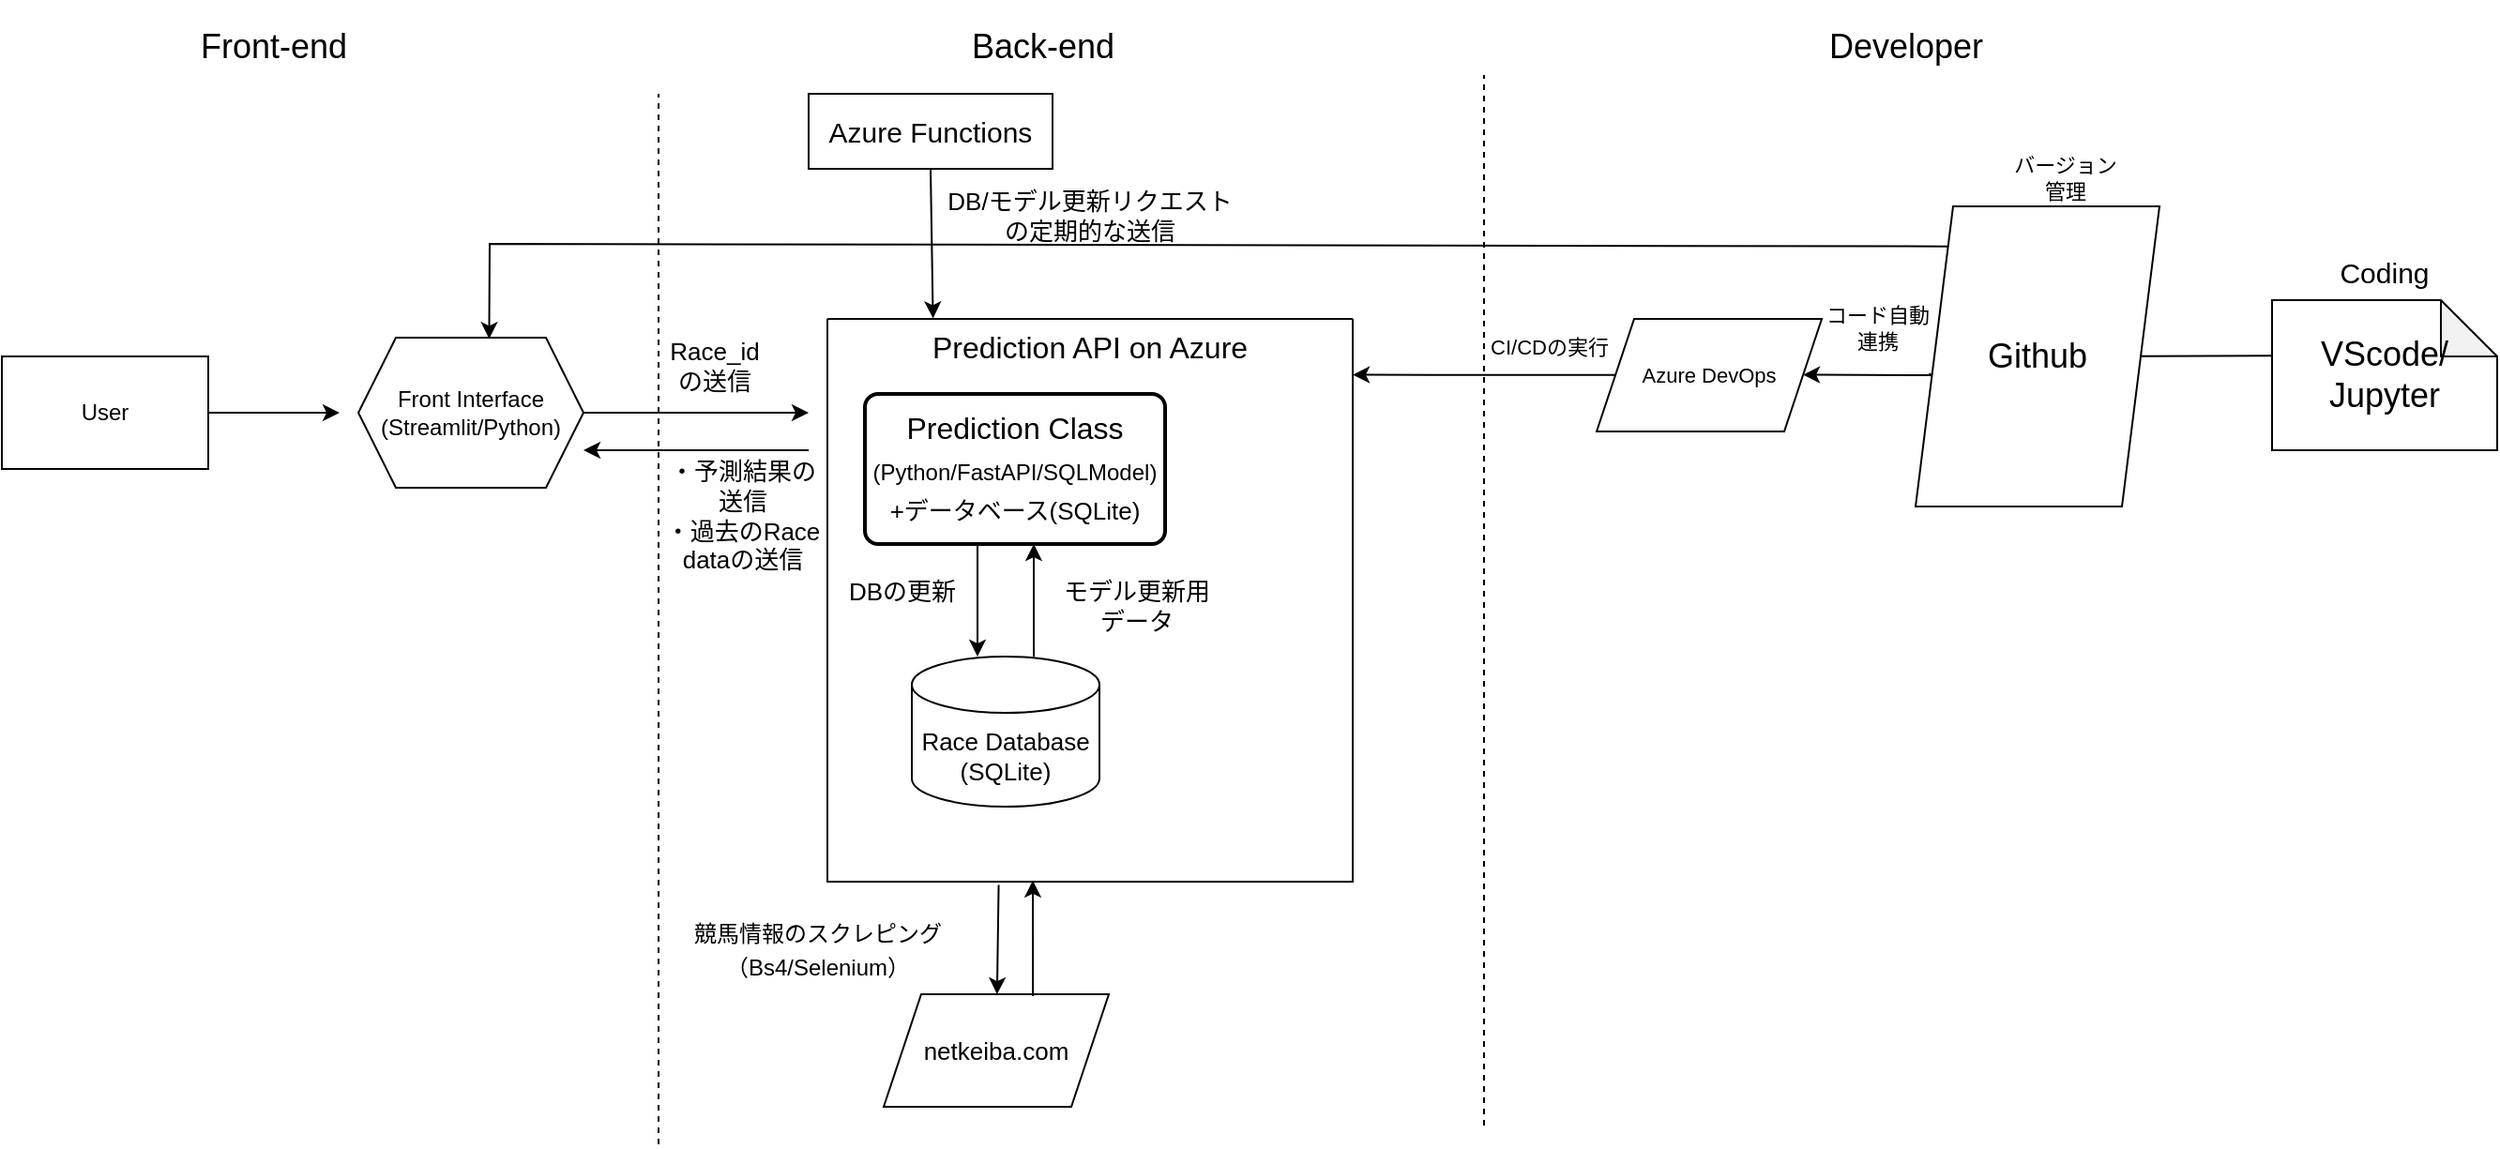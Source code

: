 <mxfile version="16.1.0" type="google"><diagram id="eX03HBy8XAgtjRiYPVCi" name="Page-1"><mxGraphModel dx="1298" dy="1834" grid="1" gridSize="10" guides="1" tooltips="1" connect="1" arrows="1" fold="1" page="1" pageScale="1" pageWidth="850" pageHeight="1100" math="0" shadow="0"><root><mxCell id="0"/><mxCell id="1" parent="0"/><mxCell id="Aem0h6yeLFlin7ymV8Vo-3" value="" style="edgeStyle=orthogonalEdgeStyle;rounded=0;orthogonalLoop=1;jettySize=auto;html=1;" edge="1" parent="1" source="Aem0h6yeLFlin7ymV8Vo-1"><mxGeometry relative="1" as="geometry"><mxPoint x="230" y="180" as="targetPoint"/></mxGeometry></mxCell><mxCell id="Aem0h6yeLFlin7ymV8Vo-1" value="User" style="rounded=0;whiteSpace=wrap;html=1;" vertex="1" parent="1"><mxGeometry x="50" y="150" width="110" height="60" as="geometry"/></mxCell><mxCell id="Aem0h6yeLFlin7ymV8Vo-4" value="Front Interface&lt;br&gt;(Streamlit/Python)" style="shape=hexagon;perimeter=hexagonPerimeter2;whiteSpace=wrap;html=1;fixedSize=1;" vertex="1" parent="1"><mxGeometry x="240" y="140" width="120" height="80" as="geometry"/></mxCell><mxCell id="Aem0h6yeLFlin7ymV8Vo-6" value="" style="endArrow=none;dashed=1;html=1;rounded=0;" edge="1" parent="1"><mxGeometry width="50" height="50" relative="1" as="geometry"><mxPoint x="400" y="570" as="sourcePoint"/><mxPoint x="400" y="10" as="targetPoint"/></mxGeometry></mxCell><mxCell id="Aem0h6yeLFlin7ymV8Vo-7" value="Front-end" style="text;html=1;strokeColor=none;fillColor=none;align=center;verticalAlign=middle;whiteSpace=wrap;rounded=0;fontSize=18;" vertex="1" parent="1"><mxGeometry x="150" y="-40" width="90" height="50" as="geometry"/></mxCell><mxCell id="Aem0h6yeLFlin7ymV8Vo-9" value="" style="endArrow=classic;html=1;rounded=0;fontSize=13;exitX=1;exitY=0.5;exitDx=0;exitDy=0;" edge="1" parent="1" source="Aem0h6yeLFlin7ymV8Vo-4"><mxGeometry width="50" height="50" relative="1" as="geometry"><mxPoint x="400" y="300" as="sourcePoint"/><mxPoint x="480" y="180" as="targetPoint"/></mxGeometry></mxCell><mxCell id="Aem0h6yeLFlin7ymV8Vo-10" value="Race_idの送信" style="text;html=1;strokeColor=none;fillColor=none;align=center;verticalAlign=middle;whiteSpace=wrap;rounded=0;fontSize=13;" vertex="1" parent="1"><mxGeometry x="400" y="140" width="60" height="30" as="geometry"/></mxCell><mxCell id="Aem0h6yeLFlin7ymV8Vo-11" value="" style="endArrow=classic;html=1;rounded=0;fontSize=13;" edge="1" parent="1"><mxGeometry width="50" height="50" relative="1" as="geometry"><mxPoint x="480" y="200" as="sourcePoint"/><mxPoint x="360" y="200" as="targetPoint"/></mxGeometry></mxCell><mxCell id="Aem0h6yeLFlin7ymV8Vo-12" value="・予測結果の送信&lt;br&gt;・過去のRace dataの送信" style="text;html=1;strokeColor=none;fillColor=none;align=center;verticalAlign=middle;whiteSpace=wrap;rounded=0;fontSize=13;" vertex="1" parent="1"><mxGeometry x="400" y="210" width="90" height="50" as="geometry"/></mxCell><mxCell id="Aem0h6yeLFlin7ymV8Vo-13" value="" style="swimlane;startSize=0;fontSize=13;" vertex="1" parent="1"><mxGeometry x="490" y="130" width="280" height="300" as="geometry"/></mxCell><mxCell id="Aem0h6yeLFlin7ymV8Vo-8" value="&lt;font style=&quot;font-size: 13px&quot;&gt;&lt;font style=&quot;font-size: 16px&quot;&gt;P&lt;/font&gt;&lt;span style=&quot;font-size: 16px&quot;&gt;rediction Class&lt;br&gt;&lt;/span&gt;&lt;font style=&quot;font-size: 12px&quot;&gt;(Python/FastAPI/SQLModel)&lt;/font&gt;&lt;br&gt;&lt;span&gt;+データベース(SQLite)&lt;/span&gt;&lt;br&gt;&lt;/font&gt;" style="rounded=1;whiteSpace=wrap;html=1;absoluteArcSize=1;arcSize=14;strokeWidth=2;fontSize=18;" vertex="1" parent="Aem0h6yeLFlin7ymV8Vo-13"><mxGeometry x="20" y="40" width="160" height="80" as="geometry"/></mxCell><mxCell id="Aem0h6yeLFlin7ymV8Vo-15" value="" style="edgeStyle=orthogonalEdgeStyle;rounded=0;orthogonalLoop=1;jettySize=auto;html=1;fontSize=13;" edge="1" parent="Aem0h6yeLFlin7ymV8Vo-13" source="Aem0h6yeLFlin7ymV8Vo-14" target="Aem0h6yeLFlin7ymV8Vo-8"><mxGeometry relative="1" as="geometry"><Array as="points"><mxPoint x="110" y="150"/><mxPoint x="110" y="150"/></Array></mxGeometry></mxCell><mxCell id="Aem0h6yeLFlin7ymV8Vo-14" value="Race Database&lt;br&gt;(SQLite)" style="shape=cylinder3;whiteSpace=wrap;html=1;boundedLbl=1;backgroundOutline=1;size=15;fontSize=13;" vertex="1" parent="Aem0h6yeLFlin7ymV8Vo-13"><mxGeometry x="45" y="180" width="100" height="80" as="geometry"/></mxCell><mxCell id="Aem0h6yeLFlin7ymV8Vo-17" value="モデル更新用データ" style="text;html=1;strokeColor=none;fillColor=none;align=center;verticalAlign=middle;whiteSpace=wrap;rounded=0;fontSize=13;" vertex="1" parent="Aem0h6yeLFlin7ymV8Vo-13"><mxGeometry x="120" y="135" width="90" height="35" as="geometry"/></mxCell><mxCell id="Aem0h6yeLFlin7ymV8Vo-21" value="" style="endArrow=classic;html=1;rounded=0;fontSize=13;entryX=0.35;entryY=0;entryDx=0;entryDy=0;entryPerimeter=0;" edge="1" parent="Aem0h6yeLFlin7ymV8Vo-13" target="Aem0h6yeLFlin7ymV8Vo-14"><mxGeometry width="50" height="50" relative="1" as="geometry"><mxPoint x="80" y="120" as="sourcePoint"/><mxPoint x="80" y="170" as="targetPoint"/></mxGeometry></mxCell><mxCell id="Aem0h6yeLFlin7ymV8Vo-16" value="DBの更新" style="text;html=1;strokeColor=none;fillColor=none;align=center;verticalAlign=middle;whiteSpace=wrap;rounded=0;fontSize=13;" vertex="1" parent="Aem0h6yeLFlin7ymV8Vo-13"><mxGeometry x="10" y="130" width="60" height="30" as="geometry"/></mxCell><mxCell id="Aem0h6yeLFlin7ymV8Vo-22" value="&lt;font style=&quot;font-size: 16px&quot;&gt;Prediction API on Azure&lt;/font&gt;" style="text;html=1;strokeColor=none;fillColor=none;align=center;verticalAlign=middle;whiteSpace=wrap;rounded=0;fontSize=13;" vertex="1" parent="Aem0h6yeLFlin7ymV8Vo-13"><mxGeometry x="50" width="180" height="30" as="geometry"/></mxCell><mxCell id="Aem0h6yeLFlin7ymV8Vo-23" value="&lt;font style=&quot;font-size: 15px&quot;&gt;Azure Functions&lt;/font&gt;" style="rounded=0;whiteSpace=wrap;html=1;fontSize=16;" vertex="1" parent="1"><mxGeometry x="480" y="10" width="130" height="40" as="geometry"/></mxCell><mxCell id="Aem0h6yeLFlin7ymV8Vo-24" value="" style="endArrow=classic;html=1;rounded=0;fontSize=15;exitX=0.5;exitY=1;exitDx=0;exitDy=0;entryX=0.035;entryY=-0.01;entryDx=0;entryDy=0;entryPerimeter=0;" edge="1" parent="1" source="Aem0h6yeLFlin7ymV8Vo-23" target="Aem0h6yeLFlin7ymV8Vo-22"><mxGeometry width="50" height="50" relative="1" as="geometry"><mxPoint x="539.5" y="60" as="sourcePoint"/><mxPoint x="545" y="120" as="targetPoint"/></mxGeometry></mxCell><mxCell id="Aem0h6yeLFlin7ymV8Vo-25" value="&lt;font style=&quot;font-size: 12px&quot;&gt;競馬情報のスクレピング&lt;br&gt;（Bs4/Selenium）&lt;br&gt;&lt;/font&gt;" style="text;html=1;strokeColor=none;fillColor=none;align=center;verticalAlign=middle;whiteSpace=wrap;rounded=0;fontSize=15;" vertex="1" parent="1"><mxGeometry x="390" y="450" width="190" height="30" as="geometry"/></mxCell><mxCell id="Aem0h6yeLFlin7ymV8Vo-26" value="DB/モデル更新リクエストの定期的な送信" style="text;html=1;strokeColor=none;fillColor=none;align=center;verticalAlign=middle;whiteSpace=wrap;rounded=0;fontSize=13;" vertex="1" parent="1"><mxGeometry x="550" y="60" width="160" height="30" as="geometry"/></mxCell><mxCell id="Aem0h6yeLFlin7ymV8Vo-32" value="netkeiba.com" style="shape=parallelogram;perimeter=parallelogramPerimeter;whiteSpace=wrap;html=1;fixedSize=1;fontSize=13;" vertex="1" parent="1"><mxGeometry x="520" y="490" width="120" height="60" as="geometry"/></mxCell><mxCell id="Aem0h6yeLFlin7ymV8Vo-33" value="" style="endArrow=classic;html=1;rounded=0;fontSize=15;exitX=0.326;exitY=1.006;exitDx=0;exitDy=0;exitPerimeter=0;" edge="1" parent="1" source="Aem0h6yeLFlin7ymV8Vo-13" target="Aem0h6yeLFlin7ymV8Vo-32"><mxGeometry width="50" height="50" relative="1" as="geometry"><mxPoint x="770" y="200" as="sourcePoint"/><mxPoint x="730" y="150" as="targetPoint"/></mxGeometry></mxCell><mxCell id="Aem0h6yeLFlin7ymV8Vo-40" value="" style="endArrow=classic;html=1;rounded=0;fontSize=15;exitX=0.663;exitY=0.017;exitDx=0;exitDy=0;exitPerimeter=0;entryX=0.391;entryY=0.998;entryDx=0;entryDy=0;entryPerimeter=0;" edge="1" parent="1" source="Aem0h6yeLFlin7ymV8Vo-32" target="Aem0h6yeLFlin7ymV8Vo-13"><mxGeometry width="50" height="50" relative="1" as="geometry"><mxPoint x="591.28" y="441.8" as="sourcePoint"/><mxPoint x="640" y="460" as="targetPoint"/></mxGeometry></mxCell><mxCell id="Aem0h6yeLFlin7ymV8Vo-41" value="&lt;font style=&quot;font-size: 18px&quot;&gt;Back-end&lt;/font&gt;" style="text;html=1;strokeColor=none;fillColor=none;align=center;verticalAlign=middle;whiteSpace=wrap;rounded=0;fontSize=12;" vertex="1" parent="1"><mxGeometry x="540" y="-30" width="130" height="30" as="geometry"/></mxCell><mxCell id="Aem0h6yeLFlin7ymV8Vo-42" value="" style="endArrow=none;dashed=1;html=1;rounded=0;" edge="1" parent="1"><mxGeometry width="50" height="50" relative="1" as="geometry"><mxPoint x="840" y="560" as="sourcePoint"/><mxPoint x="840" as="targetPoint"/></mxGeometry></mxCell><mxCell id="Aem0h6yeLFlin7ymV8Vo-43" value="&lt;span style=&quot;font-size: 18px&quot;&gt;Developer&lt;br&gt;&lt;/span&gt;" style="text;html=1;strokeColor=none;fillColor=none;align=center;verticalAlign=middle;whiteSpace=wrap;rounded=0;fontSize=12;" vertex="1" parent="1"><mxGeometry x="1000" y="-30" width="130" height="30" as="geometry"/></mxCell><mxCell id="Aem0h6yeLFlin7ymV8Vo-47" value="VScode/&lt;br&gt;Jupyter" style="shape=note;whiteSpace=wrap;html=1;backgroundOutline=1;darkOpacity=0.05;fontSize=18;" vertex="1" parent="1"><mxGeometry x="1260" y="120" width="120" height="80" as="geometry"/></mxCell><mxCell id="Aem0h6yeLFlin7ymV8Vo-51" value="&lt;font style=&quot;font-size: 15px&quot;&gt;Coding&lt;/font&gt;" style="text;html=1;strokeColor=none;fillColor=none;align=center;verticalAlign=middle;whiteSpace=wrap;rounded=0;fontSize=18;" vertex="1" parent="1"><mxGeometry x="1290" y="90" width="60" height="30" as="geometry"/></mxCell><mxCell id="Aem0h6yeLFlin7ymV8Vo-52" value="バージョン管理" style="text;html=1;strokeColor=none;fillColor=none;align=center;verticalAlign=middle;whiteSpace=wrap;rounded=0;fontSize=11;" vertex="1" parent="1"><mxGeometry x="1120" y="40" width="60" height="30" as="geometry"/></mxCell><mxCell id="Aem0h6yeLFlin7ymV8Vo-53" value="Azure DevOps" style="shape=parallelogram;perimeter=parallelogramPerimeter;whiteSpace=wrap;html=1;fixedSize=1;fontSize=11;" vertex="1" parent="1"><mxGeometry x="900" y="130" width="120" height="60" as="geometry"/></mxCell><mxCell id="Aem0h6yeLFlin7ymV8Vo-57" value="" style="endArrow=classic;html=1;rounded=0;fontSize=18;exitX=0.058;exitY=0.556;exitDx=0;exitDy=0;exitPerimeter=0;" edge="1" parent="1" source="Aem0h6yeLFlin7ymV8Vo-49"><mxGeometry width="50" height="50" relative="1" as="geometry"><mxPoint x="1060" y="160" as="sourcePoint"/><mxPoint x="1010" y="159.76" as="targetPoint"/><Array as="points"><mxPoint x="1078" y="160"/></Array></mxGeometry></mxCell><mxCell id="Aem0h6yeLFlin7ymV8Vo-49" value="Github" style="shape=parallelogram;perimeter=parallelogramPerimeter;whiteSpace=wrap;html=1;fixedSize=1;fontSize=18;" vertex="1" parent="1"><mxGeometry x="1070" y="70" width="130" height="160" as="geometry"/></mxCell><mxCell id="Aem0h6yeLFlin7ymV8Vo-58" value="" style="endArrow=none;html=1;rounded=0;fontSize=18;exitX=0.002;exitY=0.371;exitDx=0;exitDy=0;exitPerimeter=0;" edge="1" parent="1" source="Aem0h6yeLFlin7ymV8Vo-47" target="Aem0h6yeLFlin7ymV8Vo-49"><mxGeometry width="50" height="50" relative="1" as="geometry"><mxPoint x="1260" y="160" as="sourcePoint"/><mxPoint x="1100" y="160" as="targetPoint"/></mxGeometry></mxCell><mxCell id="Aem0h6yeLFlin7ymV8Vo-59" value="" style="endArrow=classic;html=1;rounded=0;fontSize=18;" edge="1" parent="1" source="Aem0h6yeLFlin7ymV8Vo-53"><mxGeometry width="50" height="50" relative="1" as="geometry"><mxPoint x="820" y="160" as="sourcePoint"/><mxPoint x="770" y="159.76" as="targetPoint"/></mxGeometry></mxCell><mxCell id="Aem0h6yeLFlin7ymV8Vo-60" value="コード自動連携" style="text;html=1;strokeColor=none;fillColor=none;align=center;verticalAlign=middle;whiteSpace=wrap;rounded=0;fontSize=11;" vertex="1" parent="1"><mxGeometry x="1020" y="120" width="60" height="30" as="geometry"/></mxCell><mxCell id="Aem0h6yeLFlin7ymV8Vo-61" value="CI/CDの実行" style="text;html=1;strokeColor=none;fillColor=none;align=center;verticalAlign=middle;whiteSpace=wrap;rounded=0;fontSize=11;" vertex="1" parent="1"><mxGeometry x="840" y="130" width="70" height="30" as="geometry"/></mxCell><mxCell id="Aem0h6yeLFlin7ymV8Vo-62" value="" style="endArrow=classic;html=1;rounded=0;fontSize=11;exitX=0;exitY=0;exitDx=0;exitDy=0;entryX=0.581;entryY=0.008;entryDx=0;entryDy=0;entryPerimeter=0;" edge="1" parent="1" source="Aem0h6yeLFlin7ymV8Vo-49" target="Aem0h6yeLFlin7ymV8Vo-4"><mxGeometry width="50" height="50" relative="1" as="geometry"><mxPoint x="710" y="230" as="sourcePoint"/><mxPoint x="270" y="90" as="targetPoint"/><Array as="points"><mxPoint x="310" y="90"/></Array></mxGeometry></mxCell></root></mxGraphModel></diagram></mxfile>